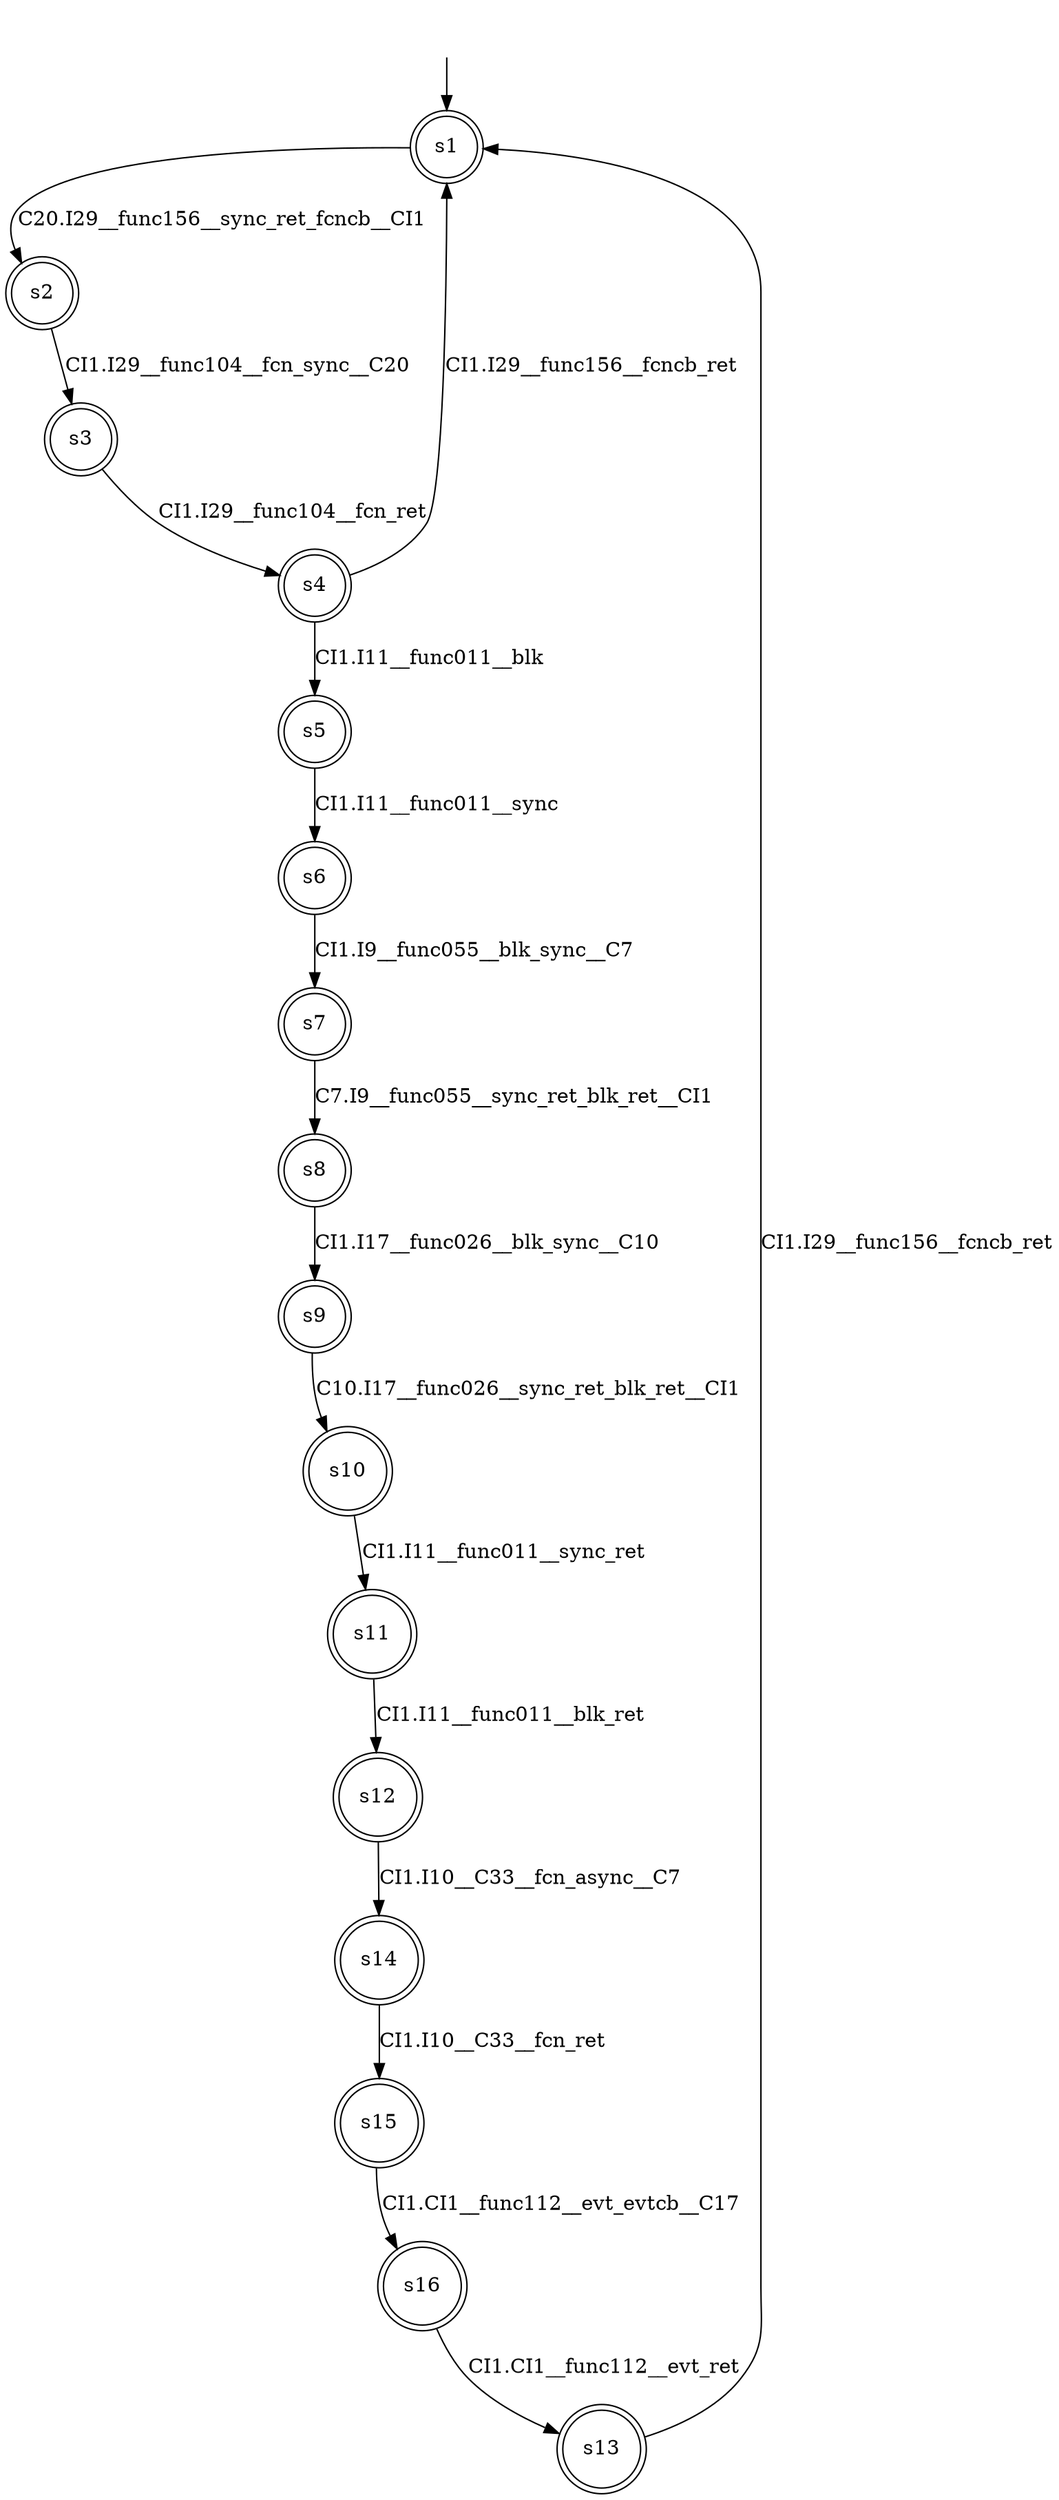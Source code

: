 digraph automaton {
	1 [label=<s1> shape="doublecircle"];
	2 [label=<s2> shape="doublecircle"];
	3 [label=<s3> shape="doublecircle"];
	4 [label=<s4> shape="doublecircle"];
	5 [label=<s5> shape="doublecircle"];
	6 [label=<s6> shape="doublecircle"];
	7 [label=<s7> shape="doublecircle"];
	8 [label=<s8> shape="doublecircle"];
	9 [label=<s9> shape="doublecircle"];
	10 [label=<s10> shape="doublecircle"];
	11 [label=<s11> shape="doublecircle"];
	12 [label=<s12> shape="doublecircle"];
	13 [label=<s13> shape="doublecircle"];
	14 [label=<s14> shape="doublecircle"];
	15 [label=<s15> shape="doublecircle"];
	16 [label=<s16> shape="doublecircle"];
	__init1 [label=<> shape="none"];
	__init1 -> 1;
	1 -> 2 [label=<C20.I29__func156__sync_ret_fcncb__CI1> id="1-0-2"];
	2 -> 3 [label=<CI1.I29__func104__fcn_sync__C20> id="2-0-3"];
	3 -> 4 [label=<CI1.I29__func104__fcn_ret> id="3-0-4"];
	4 -> 5 [label=<CI1.I11__func011__blk> id="4-0-5"];
	4 -> 1 [label=<CI1.I29__func156__fcncb_ret> id="4-1-1"];
	5 -> 6 [label=<CI1.I11__func011__sync> id="5-0-6"];
	6 -> 7 [label=<CI1.I9__func055__blk_sync__C7> id="6-0-7"];
	7 -> 8 [label=<C7.I9__func055__sync_ret_blk_ret__CI1> id="7-0-8"];
	8 -> 9 [label=<CI1.I17__func026__blk_sync__C10> id="8-0-9"];
	9 -> 10 [label=<C10.I17__func026__sync_ret_blk_ret__CI1> id="9-0-10"];
	10 -> 11 [label=<CI1.I11__func011__sync_ret> id="10-0-11"];
	11 -> 12 [label=<CI1.I11__func011__blk_ret> id="11-0-12"];
	12 -> 14 [label=<CI1.I10__C33__fcn_async__C7> id="12-0-14"];
	13 -> 1 [label=<CI1.I29__func156__fcncb_ret> id="13-0-1"];
	14 -> 15 [label=<CI1.I10__C33__fcn_ret> id="14-0-15"];
	15 -> 16 [label=<CI1.CI1__func112__evt_evtcb__C17> id="15-0-16"];
	16 -> 13 [label=<CI1.CI1__func112__evt_ret> id="16-0-13"];
}
